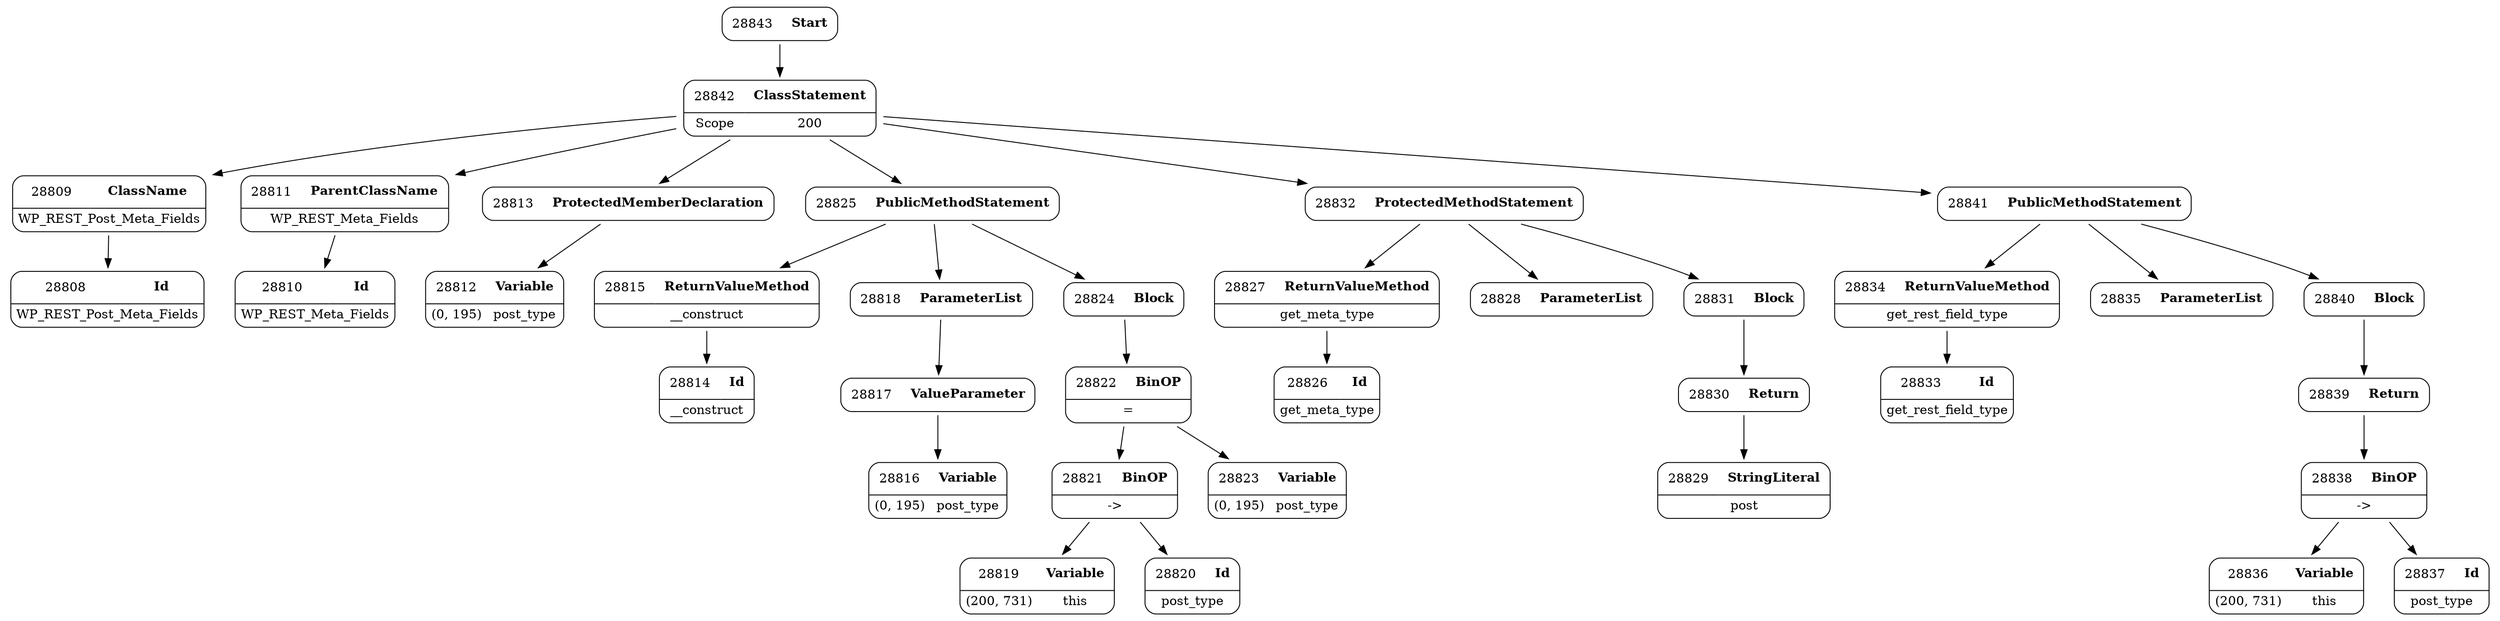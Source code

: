 digraph ast {
node [shape=none];
28808 [label=<<TABLE border='1' cellspacing='0' cellpadding='10' style='rounded' ><TR><TD border='0'>28808</TD><TD border='0'><B>Id</B></TD></TR><HR/><TR><TD border='0' cellpadding='5' colspan='2'>WP_REST_Post_Meta_Fields</TD></TR></TABLE>>];
28809 [label=<<TABLE border='1' cellspacing='0' cellpadding='10' style='rounded' ><TR><TD border='0'>28809</TD><TD border='0'><B>ClassName</B></TD></TR><HR/><TR><TD border='0' cellpadding='5' colspan='2'>WP_REST_Post_Meta_Fields</TD></TR></TABLE>>];
28809 -> 28808 [weight=2];
28810 [label=<<TABLE border='1' cellspacing='0' cellpadding='10' style='rounded' ><TR><TD border='0'>28810</TD><TD border='0'><B>Id</B></TD></TR><HR/><TR><TD border='0' cellpadding='5' colspan='2'>WP_REST_Meta_Fields</TD></TR></TABLE>>];
28811 [label=<<TABLE border='1' cellspacing='0' cellpadding='10' style='rounded' ><TR><TD border='0'>28811</TD><TD border='0'><B>ParentClassName</B></TD></TR><HR/><TR><TD border='0' cellpadding='5' colspan='2'>WP_REST_Meta_Fields</TD></TR></TABLE>>];
28811 -> 28810 [weight=2];
28812 [label=<<TABLE border='1' cellspacing='0' cellpadding='10' style='rounded' ><TR><TD border='0'>28812</TD><TD border='0'><B>Variable</B></TD></TR><HR/><TR><TD border='0' cellpadding='5'>(0, 195)</TD><TD border='0' cellpadding='5'>post_type</TD></TR></TABLE>>];
28813 [label=<<TABLE border='1' cellspacing='0' cellpadding='10' style='rounded' ><TR><TD border='0'>28813</TD><TD border='0'><B>ProtectedMemberDeclaration</B></TD></TR></TABLE>>];
28813 -> 28812 [weight=2];
28814 [label=<<TABLE border='1' cellspacing='0' cellpadding='10' style='rounded' ><TR><TD border='0'>28814</TD><TD border='0'><B>Id</B></TD></TR><HR/><TR><TD border='0' cellpadding='5' colspan='2'>__construct</TD></TR></TABLE>>];
28815 [label=<<TABLE border='1' cellspacing='0' cellpadding='10' style='rounded' ><TR><TD border='0'>28815</TD><TD border='0'><B>ReturnValueMethod</B></TD></TR><HR/><TR><TD border='0' cellpadding='5' colspan='2'>__construct</TD></TR></TABLE>>];
28815 -> 28814 [weight=2];
28816 [label=<<TABLE border='1' cellspacing='0' cellpadding='10' style='rounded' ><TR><TD border='0'>28816</TD><TD border='0'><B>Variable</B></TD></TR><HR/><TR><TD border='0' cellpadding='5'>(0, 195)</TD><TD border='0' cellpadding='5'>post_type</TD></TR></TABLE>>];
28817 [label=<<TABLE border='1' cellspacing='0' cellpadding='10' style='rounded' ><TR><TD border='0'>28817</TD><TD border='0'><B>ValueParameter</B></TD></TR></TABLE>>];
28817 -> 28816 [weight=2];
28818 [label=<<TABLE border='1' cellspacing='0' cellpadding='10' style='rounded' ><TR><TD border='0'>28818</TD><TD border='0'><B>ParameterList</B></TD></TR></TABLE>>];
28818 -> 28817 [weight=2];
28819 [label=<<TABLE border='1' cellspacing='0' cellpadding='10' style='rounded' ><TR><TD border='0'>28819</TD><TD border='0'><B>Variable</B></TD></TR><HR/><TR><TD border='0' cellpadding='5'>(200, 731)</TD><TD border='0' cellpadding='5'>this</TD></TR></TABLE>>];
28820 [label=<<TABLE border='1' cellspacing='0' cellpadding='10' style='rounded' ><TR><TD border='0'>28820</TD><TD border='0'><B>Id</B></TD></TR><HR/><TR><TD border='0' cellpadding='5' colspan='2'>post_type</TD></TR></TABLE>>];
28821 [label=<<TABLE border='1' cellspacing='0' cellpadding='10' style='rounded' ><TR><TD border='0'>28821</TD><TD border='0'><B>BinOP</B></TD></TR><HR/><TR><TD border='0' cellpadding='5' colspan='2'>-&gt;</TD></TR></TABLE>>];
28821 -> 28819 [weight=2];
28821 -> 28820 [weight=2];
28822 [label=<<TABLE border='1' cellspacing='0' cellpadding='10' style='rounded' ><TR><TD border='0'>28822</TD><TD border='0'><B>BinOP</B></TD></TR><HR/><TR><TD border='0' cellpadding='5' colspan='2'>=</TD></TR></TABLE>>];
28822 -> 28821 [weight=2];
28822 -> 28823 [weight=2];
28823 [label=<<TABLE border='1' cellspacing='0' cellpadding='10' style='rounded' ><TR><TD border='0'>28823</TD><TD border='0'><B>Variable</B></TD></TR><HR/><TR><TD border='0' cellpadding='5'>(0, 195)</TD><TD border='0' cellpadding='5'>post_type</TD></TR></TABLE>>];
28824 [label=<<TABLE border='1' cellspacing='0' cellpadding='10' style='rounded' ><TR><TD border='0'>28824</TD><TD border='0'><B>Block</B></TD></TR></TABLE>>];
28824 -> 28822 [weight=2];
28825 [label=<<TABLE border='1' cellspacing='0' cellpadding='10' style='rounded' ><TR><TD border='0'>28825</TD><TD border='0'><B>PublicMethodStatement</B></TD></TR></TABLE>>];
28825 -> 28815 [weight=2];
28825 -> 28818 [weight=2];
28825 -> 28824 [weight=2];
28826 [label=<<TABLE border='1' cellspacing='0' cellpadding='10' style='rounded' ><TR><TD border='0'>28826</TD><TD border='0'><B>Id</B></TD></TR><HR/><TR><TD border='0' cellpadding='5' colspan='2'>get_meta_type</TD></TR></TABLE>>];
28827 [label=<<TABLE border='1' cellspacing='0' cellpadding='10' style='rounded' ><TR><TD border='0'>28827</TD><TD border='0'><B>ReturnValueMethod</B></TD></TR><HR/><TR><TD border='0' cellpadding='5' colspan='2'>get_meta_type</TD></TR></TABLE>>];
28827 -> 28826 [weight=2];
28828 [label=<<TABLE border='1' cellspacing='0' cellpadding='10' style='rounded' ><TR><TD border='0'>28828</TD><TD border='0'><B>ParameterList</B></TD></TR></TABLE>>];
28829 [label=<<TABLE border='1' cellspacing='0' cellpadding='10' style='rounded' ><TR><TD border='0'>28829</TD><TD border='0'><B>StringLiteral</B></TD></TR><HR/><TR><TD border='0' cellpadding='5' colspan='2'>post</TD></TR></TABLE>>];
28830 [label=<<TABLE border='1' cellspacing='0' cellpadding='10' style='rounded' ><TR><TD border='0'>28830</TD><TD border='0'><B>Return</B></TD></TR></TABLE>>];
28830 -> 28829 [weight=2];
28831 [label=<<TABLE border='1' cellspacing='0' cellpadding='10' style='rounded' ><TR><TD border='0'>28831</TD><TD border='0'><B>Block</B></TD></TR></TABLE>>];
28831 -> 28830 [weight=2];
28832 [label=<<TABLE border='1' cellspacing='0' cellpadding='10' style='rounded' ><TR><TD border='0'>28832</TD><TD border='0'><B>ProtectedMethodStatement</B></TD></TR></TABLE>>];
28832 -> 28827 [weight=2];
28832 -> 28828 [weight=2];
28832 -> 28831 [weight=2];
28833 [label=<<TABLE border='1' cellspacing='0' cellpadding='10' style='rounded' ><TR><TD border='0'>28833</TD><TD border='0'><B>Id</B></TD></TR><HR/><TR><TD border='0' cellpadding='5' colspan='2'>get_rest_field_type</TD></TR></TABLE>>];
28834 [label=<<TABLE border='1' cellspacing='0' cellpadding='10' style='rounded' ><TR><TD border='0'>28834</TD><TD border='0'><B>ReturnValueMethod</B></TD></TR><HR/><TR><TD border='0' cellpadding='5' colspan='2'>get_rest_field_type</TD></TR></TABLE>>];
28834 -> 28833 [weight=2];
28835 [label=<<TABLE border='1' cellspacing='0' cellpadding='10' style='rounded' ><TR><TD border='0'>28835</TD><TD border='0'><B>ParameterList</B></TD></TR></TABLE>>];
28836 [label=<<TABLE border='1' cellspacing='0' cellpadding='10' style='rounded' ><TR><TD border='0'>28836</TD><TD border='0'><B>Variable</B></TD></TR><HR/><TR><TD border='0' cellpadding='5'>(200, 731)</TD><TD border='0' cellpadding='5'>this</TD></TR></TABLE>>];
28837 [label=<<TABLE border='1' cellspacing='0' cellpadding='10' style='rounded' ><TR><TD border='0'>28837</TD><TD border='0'><B>Id</B></TD></TR><HR/><TR><TD border='0' cellpadding='5' colspan='2'>post_type</TD></TR></TABLE>>];
28838 [label=<<TABLE border='1' cellspacing='0' cellpadding='10' style='rounded' ><TR><TD border='0'>28838</TD><TD border='0'><B>BinOP</B></TD></TR><HR/><TR><TD border='0' cellpadding='5' colspan='2'>-&gt;</TD></TR></TABLE>>];
28838 -> 28836 [weight=2];
28838 -> 28837 [weight=2];
28839 [label=<<TABLE border='1' cellspacing='0' cellpadding='10' style='rounded' ><TR><TD border='0'>28839</TD><TD border='0'><B>Return</B></TD></TR></TABLE>>];
28839 -> 28838 [weight=2];
28840 [label=<<TABLE border='1' cellspacing='0' cellpadding='10' style='rounded' ><TR><TD border='0'>28840</TD><TD border='0'><B>Block</B></TD></TR></TABLE>>];
28840 -> 28839 [weight=2];
28841 [label=<<TABLE border='1' cellspacing='0' cellpadding='10' style='rounded' ><TR><TD border='0'>28841</TD><TD border='0'><B>PublicMethodStatement</B></TD></TR></TABLE>>];
28841 -> 28834 [weight=2];
28841 -> 28835 [weight=2];
28841 -> 28840 [weight=2];
28842 [label=<<TABLE border='1' cellspacing='0' cellpadding='10' style='rounded' ><TR><TD border='0'>28842</TD><TD border='0'><B>ClassStatement</B></TD></TR><HR/><TR><TD border='0' cellpadding='5'>Scope</TD><TD border='0' cellpadding='5'>200</TD></TR></TABLE>>];
28842 -> 28809 [weight=2];
28842 -> 28811 [weight=2];
28842 -> 28813 [weight=2];
28842 -> 28825 [weight=2];
28842 -> 28832 [weight=2];
28842 -> 28841 [weight=2];
28843 [label=<<TABLE border='1' cellspacing='0' cellpadding='10' style='rounded' ><TR><TD border='0'>28843</TD><TD border='0'><B>Start</B></TD></TR></TABLE>>];
28843 -> 28842 [weight=2];
}

